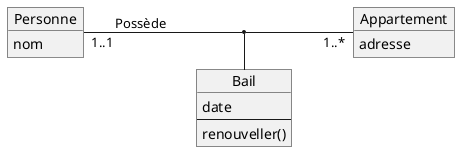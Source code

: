 @startuml OK
left to right direction
object Personne
object Appartement


Personne : nom
Appartement : adresse
object Bail{
    date
    --
    renouveller()
}

Personne "1..1" -- "1..*" Appartement : Possède
(Personne, Appartement) --  Bail 


@enduml